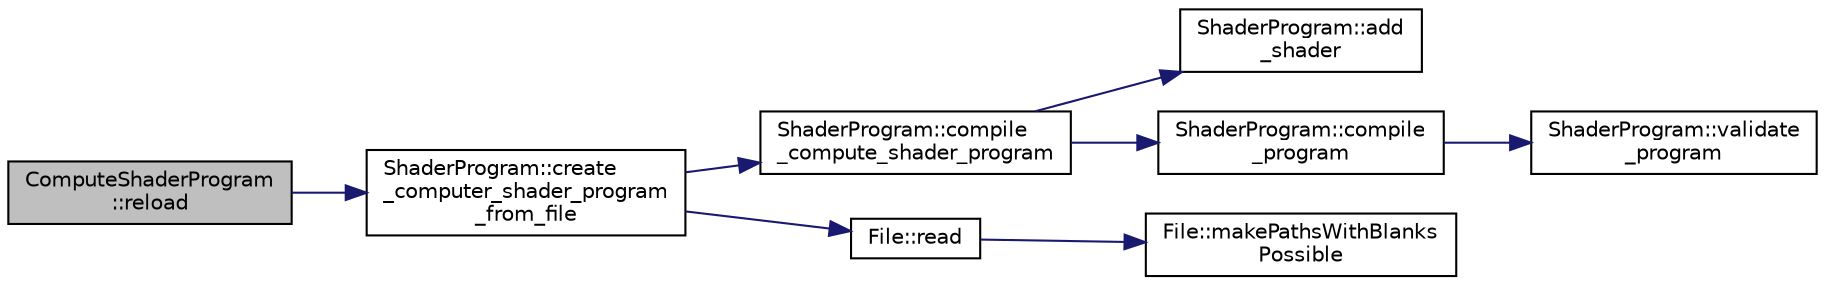 digraph "ComputeShaderProgram::reload"
{
 // INTERACTIVE_SVG=YES
 // LATEX_PDF_SIZE
  bgcolor="transparent";
  edge [fontname="Helvetica",fontsize="10",labelfontname="Helvetica",labelfontsize="10"];
  node [fontname="Helvetica",fontsize="10",shape=record];
  rankdir="LR";
  Node1 [label="ComputeShaderProgram\l::reload",height=0.2,width=0.4,color="black", fillcolor="grey75", style="filled", fontcolor="black",tooltip=" "];
  Node1 -> Node2 [color="midnightblue",fontsize="10",style="solid",fontname="Helvetica"];
  Node2 [label="ShaderProgram::create\l_computer_shader_program\l_from_file",height=0.2,width=0.4,color="black",URL="$d8/dc4/class_shader_program.html#a1a76354621669b50085ae911d84cfb0b",tooltip=" "];
  Node2 -> Node3 [color="midnightblue",fontsize="10",style="solid",fontname="Helvetica"];
  Node3 [label="ShaderProgram::compile\l_compute_shader_program",height=0.2,width=0.4,color="black",URL="$d8/dc4/class_shader_program.html#adb1b0a45cb57683613b1d8e8740bc4c2",tooltip=" "];
  Node3 -> Node4 [color="midnightblue",fontsize="10",style="solid",fontname="Helvetica"];
  Node4 [label="ShaderProgram::add\l_shader",height=0.2,width=0.4,color="black",URL="$d8/dc4/class_shader_program.html#a9f24b6b1c89247c51506cae4fc7d6086",tooltip=" "];
  Node3 -> Node5 [color="midnightblue",fontsize="10",style="solid",fontname="Helvetica"];
  Node5 [label="ShaderProgram::compile\l_program",height=0.2,width=0.4,color="black",URL="$d8/dc4/class_shader_program.html#a7b921b13eb3190848960a9347148c5f5",tooltip=" "];
  Node5 -> Node6 [color="midnightblue",fontsize="10",style="solid",fontname="Helvetica"];
  Node6 [label="ShaderProgram::validate\l_program",height=0.2,width=0.4,color="black",URL="$d8/dc4/class_shader_program.html#a6cadcf193ab6170f965a466b183ebc94",tooltip=" "];
  Node2 -> Node7 [color="midnightblue",fontsize="10",style="solid",fontname="Helvetica"];
  Node7 [label="File::read",height=0.2,width=0.4,color="black",URL="$d1/d31/class_file.html#a45badf982efdf5f4b3a74053948e342e",tooltip=" "];
  Node7 -> Node8 [color="midnightblue",fontsize="10",style="solid",fontname="Helvetica"];
  Node8 [label="File::makePathsWithBlanks\lPossible",height=0.2,width=0.4,color="black",URL="$d1/d31/class_file.html#aa167ad718e978abc1b342167ea2b8409",tooltip=" "];
}
